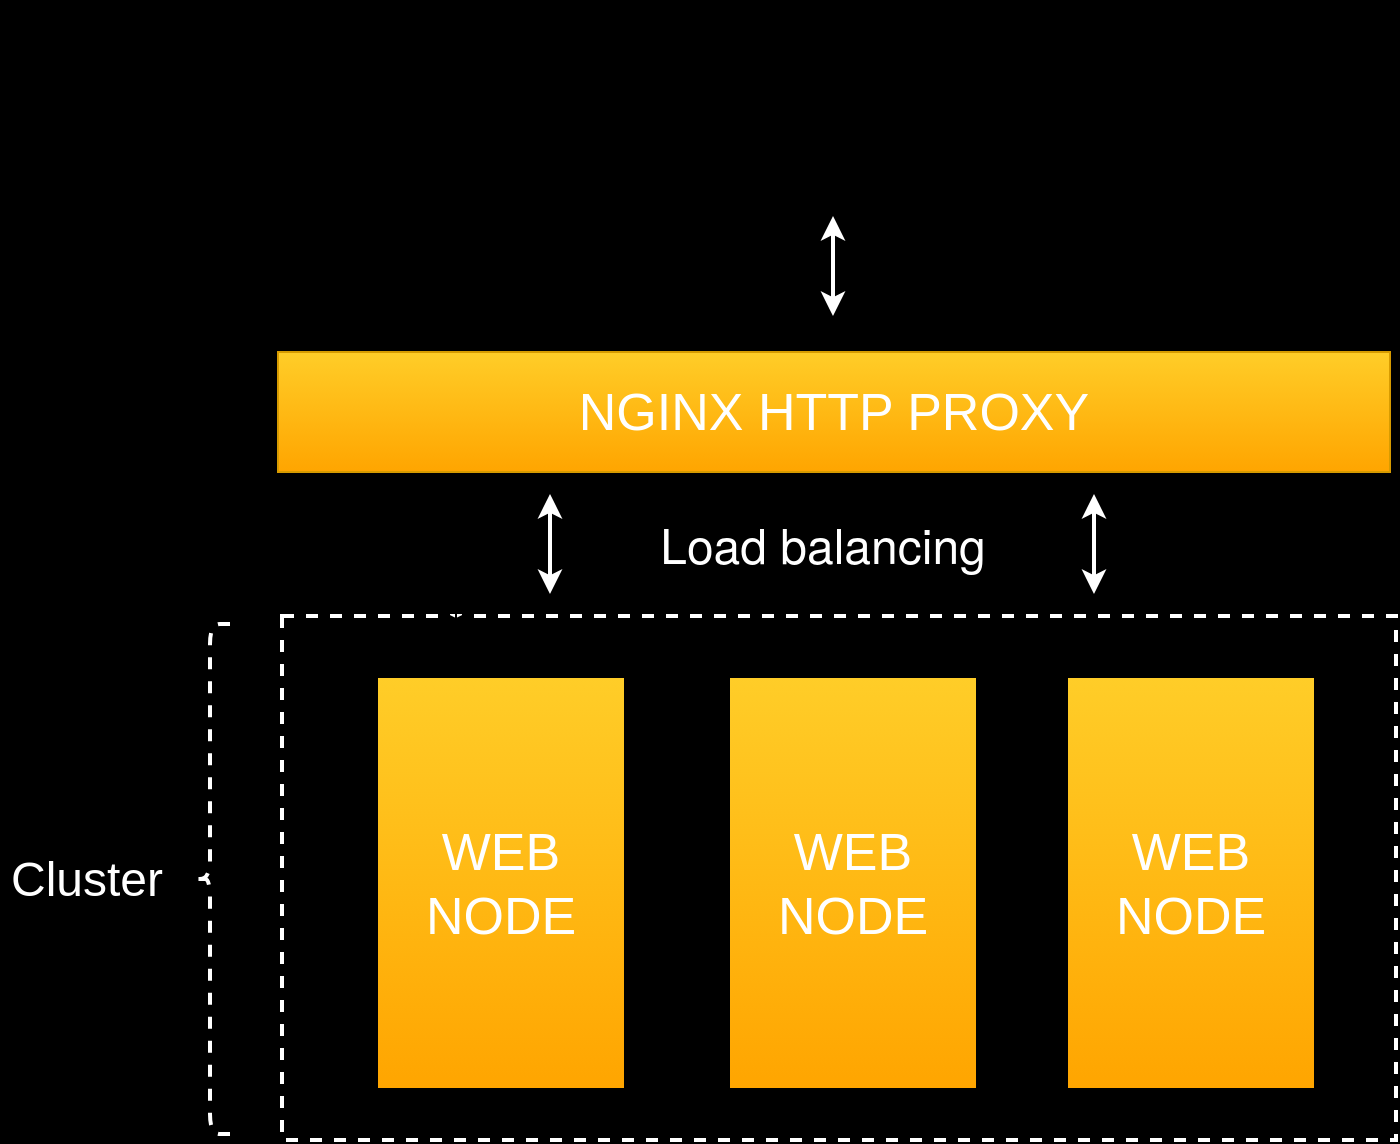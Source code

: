 <mxfile version="16.1.0" type="github">
  <diagram id="jMBZyljPG5TyPv1eNTwJ" name="第 1 页">
    <mxGraphModel dx="1142" dy="797" grid="0" gridSize="10" guides="1" tooltips="1" connect="1" arrows="1" fold="1" page="1" pageScale="1" pageWidth="1169" pageHeight="1654" background="#000000" math="0" shadow="0">
      <root>
        <mxCell id="0" />
        <mxCell id="1" parent="0" />
        <mxCell id="BCcZUGyxbrMrx57hu800-15" value="" style="group" vertex="1" connectable="0" parent="1">
          <mxGeometry x="319" y="95" width="559" height="570" as="geometry" />
        </mxCell>
        <mxCell id="BCcZUGyxbrMrx57hu800-1" value="&lt;font style=&quot;font-size: 26px&quot; color=&quot;#ffffff&quot;&gt;NGINX HTTP PROXY&lt;/font&gt;" style="rounded=0;whiteSpace=wrap;html=1;fillColor=#ffcd28;gradientColor=#ffa500;strokeColor=#d79b00;" vertex="1" parent="BCcZUGyxbrMrx57hu800-15">
          <mxGeometry y="176" width="556" height="60" as="geometry" />
        </mxCell>
        <mxCell id="BCcZUGyxbrMrx57hu800-3" value="" style="rounded=0;whiteSpace=wrap;html=1;fontSize=26;fontColor=#FFFFFF;dashed=1;strokeColor=#FFFFFF;fillColor=#000000;strokeWidth=2;" vertex="1" parent="BCcZUGyxbrMrx57hu800-15">
          <mxGeometry x="2" y="308" width="557" height="262" as="geometry" />
        </mxCell>
        <mxCell id="BCcZUGyxbrMrx57hu800-4" value="&lt;font color=&quot;#ffffff&quot;&gt;WEB&lt;br&gt;NODE&lt;/font&gt;" style="rounded=0;whiteSpace=wrap;html=1;dashed=1;fontSize=26;strokeColor=none;strokeWidth=2;fillColor=#ffcd28;gradientColor=#ffa500;" vertex="1" parent="BCcZUGyxbrMrx57hu800-15">
          <mxGeometry x="50" y="339" width="123" height="205" as="geometry" />
        </mxCell>
        <mxCell id="BCcZUGyxbrMrx57hu800-7" value="&lt;font color=&quot;#ffffff&quot;&gt;WEB&lt;br&gt;NODE&lt;/font&gt;" style="rounded=0;whiteSpace=wrap;html=1;dashed=1;fontSize=26;strokeColor=none;strokeWidth=2;fillColor=#ffcd28;gradientColor=#ffa500;" vertex="1" parent="BCcZUGyxbrMrx57hu800-15">
          <mxGeometry x="226" y="339" width="123" height="205" as="geometry" />
        </mxCell>
        <mxCell id="BCcZUGyxbrMrx57hu800-8" value="&lt;font color=&quot;#ffffff&quot;&gt;WEB&lt;br&gt;NODE&lt;/font&gt;" style="rounded=0;whiteSpace=wrap;html=1;dashed=1;fontSize=26;strokeColor=none;strokeWidth=2;fillColor=#ffcd28;gradientColor=#ffa500;" vertex="1" parent="BCcZUGyxbrMrx57hu800-15">
          <mxGeometry x="395" y="339" width="123" height="205" as="geometry" />
        </mxCell>
        <mxCell id="BCcZUGyxbrMrx57hu800-9" value="" style="endArrow=classic;startArrow=classic;html=1;rounded=0;fontSize=26;fontColor=#FFFFFF;" edge="1" parent="BCcZUGyxbrMrx57hu800-15">
          <mxGeometry width="50" height="50" relative="1" as="geometry">
            <mxPoint x="89" y="316" as="sourcePoint" />
            <mxPoint x="89" y="253" as="targetPoint" />
            <Array as="points">
              <mxPoint x="89" y="271" />
            </Array>
          </mxGeometry>
        </mxCell>
        <mxCell id="BCcZUGyxbrMrx57hu800-10" value="" style="endArrow=classic;startArrow=classic;html=1;rounded=0;fontSize=26;fontColor=#FFFFFF;strokeWidth=2;strokeColor=#FFFFFF;" edge="1" parent="BCcZUGyxbrMrx57hu800-15">
          <mxGeometry width="50" height="50" relative="1" as="geometry">
            <mxPoint x="136" y="297" as="sourcePoint" />
            <mxPoint x="136" y="247" as="targetPoint" />
          </mxGeometry>
        </mxCell>
        <mxCell id="BCcZUGyxbrMrx57hu800-11" value="" style="endArrow=classic;startArrow=classic;html=1;rounded=0;fontSize=26;fontColor=#FFFFFF;strokeWidth=2;strokeColor=#FFFFFF;" edge="1" parent="BCcZUGyxbrMrx57hu800-15">
          <mxGeometry width="50" height="50" relative="1" as="geometry">
            <mxPoint x="408" y="297" as="sourcePoint" />
            <mxPoint x="408" y="247" as="targetPoint" />
          </mxGeometry>
        </mxCell>
        <mxCell id="BCcZUGyxbrMrx57hu800-12" value="&lt;span style=&quot;font-family: &amp;#34;helvetica neue&amp;#34; , &amp;#34;helvetica&amp;#34; , &amp;#34;arial&amp;#34; , &amp;#34;hiragino sans gb&amp;#34; , &amp;#34;hiragino sans gb w3&amp;#34; , &amp;#34;microsoft yahei ui&amp;#34; , &amp;#34;microsoft yahei&amp;#34; , sans-serif&quot;&gt;&lt;font style=&quot;font-size: 24px&quot;&gt;Load balancing&lt;/font&gt;&lt;/span&gt;" style="text;html=1;align=center;verticalAlign=middle;resizable=0;points=[];autosize=1;strokeColor=none;fillColor=none;fontSize=26;fontColor=#FFFFFF;" vertex="1" parent="BCcZUGyxbrMrx57hu800-15">
          <mxGeometry x="184" y="254" width="175" height="36" as="geometry" />
        </mxCell>
        <mxCell id="BCcZUGyxbrMrx57hu800-13" value="" style="shape=image;html=1;verticalAlign=top;verticalLabelPosition=bottom;labelBackgroundColor=#ffffff;imageAspect=0;aspect=fixed;image=https://cdn2.iconfinder.com/data/icons/social-media-2189/48/17-Google_chrome-128.png;dashed=1;fontSize=24;fontColor=#FFFFFF;strokeColor=#FFFFFF;strokeWidth=2;fillColor=#000000;" vertex="1" parent="BCcZUGyxbrMrx57hu800-15">
          <mxGeometry x="230.5" width="95" height="95" as="geometry" />
        </mxCell>
        <mxCell id="BCcZUGyxbrMrx57hu800-14" value="" style="endArrow=classic;startArrow=classic;html=1;rounded=0;fontSize=26;fontColor=#FFFFFF;strokeWidth=2;strokeColor=#FFFFFF;" edge="1" parent="BCcZUGyxbrMrx57hu800-15">
          <mxGeometry width="50" height="50" relative="1" as="geometry">
            <mxPoint x="277.5" y="158" as="sourcePoint" />
            <mxPoint x="277.5" y="108" as="targetPoint" />
          </mxGeometry>
        </mxCell>
        <mxCell id="BCcZUGyxbrMrx57hu800-16" value="" style="shape=curlyBracket;whiteSpace=wrap;html=1;rounded=1;dashed=1;fontSize=24;fontColor=#FFFFFF;strokeColor=#FFFFFF;strokeWidth=2;fillColor=#000000;" vertex="1" parent="1">
          <mxGeometry x="275" y="407" width="20" height="255" as="geometry" />
        </mxCell>
        <mxCell id="BCcZUGyxbrMrx57hu800-17" value="Cluster" style="text;html=1;align=center;verticalAlign=middle;resizable=0;points=[];autosize=1;strokeColor=none;fillColor=none;fontSize=24;fontColor=#FFFFFF;" vertex="1" parent="1">
          <mxGeometry x="180" y="518" width="86" height="33" as="geometry" />
        </mxCell>
      </root>
    </mxGraphModel>
  </diagram>
</mxfile>
